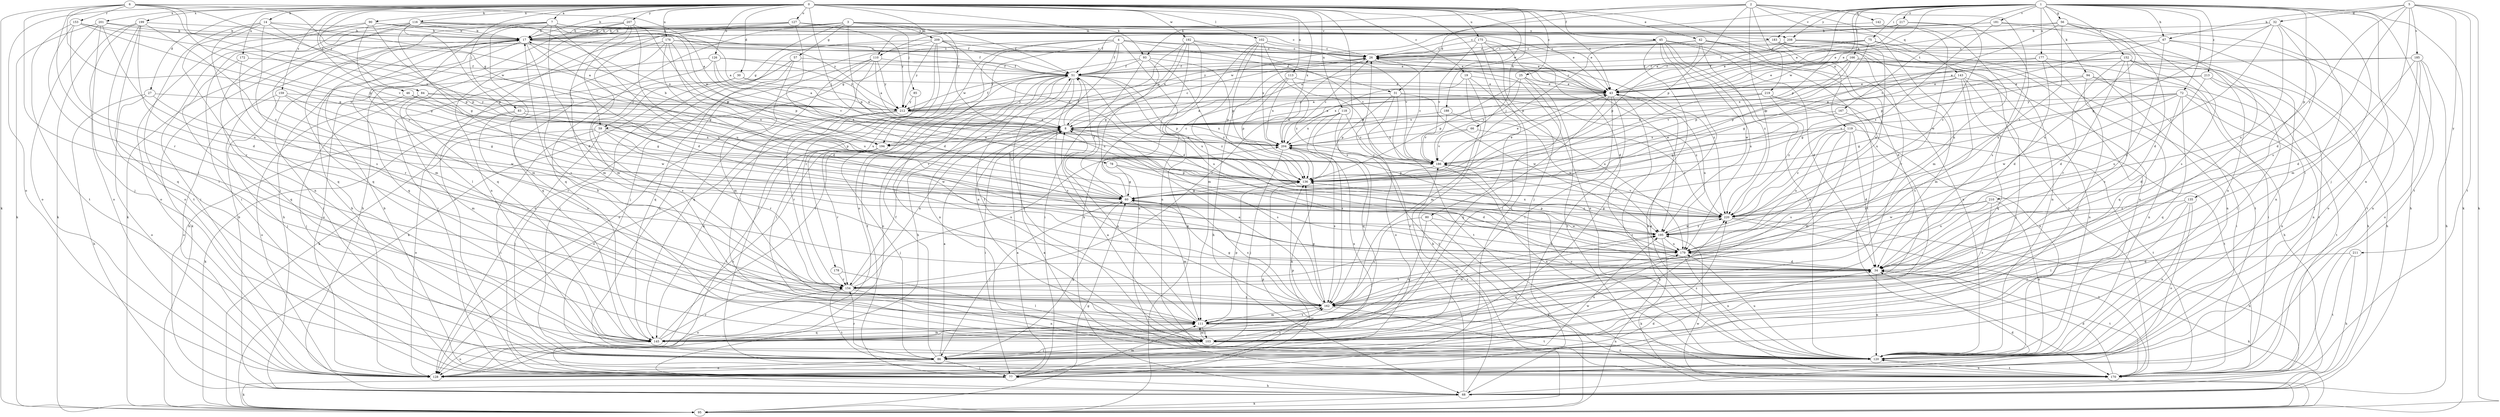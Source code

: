 strict digraph  {
0;
1;
2;
3;
4;
5;
6;
7;
8;
14;
17;
19;
25;
26;
27;
30;
31;
32;
34;
42;
43;
45;
46;
51;
56;
57;
59;
60;
66;
67;
68;
72;
75;
77;
78;
80;
83;
84;
85;
86;
90;
93;
94;
95;
102;
103;
110;
111;
113;
116;
118;
119;
120;
126;
127;
128;
135;
136;
142;
143;
145;
152;
153;
154;
159;
162;
166;
167;
170;
172;
175;
176;
177;
178;
179;
181;
183;
185;
186;
188;
192;
194;
195;
199;
201;
204;
207;
208;
209;
210;
211;
212;
213;
217;
219;
220;
0 -> 7  [label=a];
0 -> 14  [label=b];
0 -> 17  [label=b];
0 -> 19  [label=c];
0 -> 25  [label=c];
0 -> 27  [label=d];
0 -> 30  [label=d];
0 -> 42  [label=e];
0 -> 43  [label=e];
0 -> 45  [label=f];
0 -> 46  [label=f];
0 -> 66  [label=h];
0 -> 78  [label=j];
0 -> 80  [label=j];
0 -> 83  [label=j];
0 -> 84  [label=j];
0 -> 90  [label=k];
0 -> 93  [label=k];
0 -> 102  [label=l];
0 -> 110  [label=m];
0 -> 113  [label=n];
0 -> 116  [label=n];
0 -> 118  [label=n];
0 -> 119  [label=n];
0 -> 126  [label=o];
0 -> 127  [label=o];
0 -> 128  [label=o];
0 -> 159  [label=s];
0 -> 162  [label=s];
0 -> 172  [label=u];
0 -> 175  [label=u];
0 -> 176  [label=u];
0 -> 188  [label=w];
0 -> 192  [label=w];
0 -> 199  [label=x];
0 -> 201  [label=x];
0 -> 204  [label=x];
0 -> 207  [label=y];
1 -> 43  [label=e];
1 -> 56  [label=g];
1 -> 67  [label=h];
1 -> 72  [label=i];
1 -> 75  [label=i];
1 -> 93  [label=k];
1 -> 94  [label=k];
1 -> 95  [label=k];
1 -> 103  [label=l];
1 -> 120  [label=n];
1 -> 135  [label=p];
1 -> 136  [label=p];
1 -> 152  [label=r];
1 -> 166  [label=t];
1 -> 167  [label=t];
1 -> 170  [label=t];
1 -> 177  [label=u];
1 -> 181  [label=v];
1 -> 183  [label=v];
1 -> 194  [label=w];
1 -> 208  [label=y];
1 -> 213  [label=z];
1 -> 217  [label=z];
2 -> 31  [label=d];
2 -> 110  [label=m];
2 -> 111  [label=m];
2 -> 136  [label=p];
2 -> 142  [label=q];
2 -> 143  [label=q];
2 -> 162  [label=s];
2 -> 194  [label=w];
2 -> 219  [label=z];
2 -> 220  [label=z];
3 -> 17  [label=b];
3 -> 57  [label=g];
3 -> 59  [label=g];
3 -> 77  [label=i];
3 -> 85  [label=j];
3 -> 136  [label=p];
3 -> 145  [label=q];
3 -> 178  [label=u];
3 -> 183  [label=v];
3 -> 208  [label=y];
3 -> 209  [label=y];
4 -> 26  [label=c];
4 -> 31  [label=d];
4 -> 43  [label=e];
4 -> 51  [label=f];
4 -> 59  [label=g];
4 -> 103  [label=l];
4 -> 120  [label=n];
4 -> 128  [label=o];
4 -> 179  [label=u];
4 -> 194  [label=w];
5 -> 32  [label=d];
5 -> 67  [label=h];
5 -> 86  [label=j];
5 -> 95  [label=k];
5 -> 162  [label=s];
5 -> 170  [label=t];
5 -> 185  [label=v];
5 -> 210  [label=y];
5 -> 211  [label=y];
6 -> 8  [label=a];
6 -> 59  [label=g];
6 -> 60  [label=g];
6 -> 95  [label=k];
6 -> 103  [label=l];
6 -> 136  [label=p];
6 -> 153  [label=r];
6 -> 154  [label=r];
6 -> 186  [label=v];
6 -> 194  [label=w];
7 -> 17  [label=b];
7 -> 26  [label=c];
7 -> 34  [label=d];
7 -> 43  [label=e];
7 -> 95  [label=k];
7 -> 103  [label=l];
7 -> 111  [label=m];
7 -> 145  [label=q];
7 -> 179  [label=u];
7 -> 194  [label=w];
8 -> 26  [label=c];
8 -> 51  [label=f];
8 -> 77  [label=i];
8 -> 162  [label=s];
8 -> 194  [label=w];
8 -> 204  [label=x];
14 -> 8  [label=a];
14 -> 17  [label=b];
14 -> 120  [label=n];
14 -> 128  [label=o];
14 -> 136  [label=p];
14 -> 145  [label=q];
14 -> 162  [label=s];
17 -> 26  [label=c];
17 -> 43  [label=e];
17 -> 60  [label=g];
17 -> 68  [label=h];
17 -> 77  [label=i];
17 -> 95  [label=k];
17 -> 145  [label=q];
17 -> 162  [label=s];
19 -> 43  [label=e];
19 -> 95  [label=k];
19 -> 111  [label=m];
19 -> 179  [label=u];
19 -> 204  [label=x];
25 -> 43  [label=e];
25 -> 103  [label=l];
25 -> 136  [label=p];
25 -> 170  [label=t];
25 -> 186  [label=v];
26 -> 51  [label=f];
26 -> 120  [label=n];
26 -> 154  [label=r];
26 -> 220  [label=z];
27 -> 68  [label=h];
27 -> 128  [label=o];
27 -> 195  [label=w];
27 -> 212  [label=y];
30 -> 8  [label=a];
30 -> 43  [label=e];
30 -> 95  [label=k];
30 -> 162  [label=s];
31 -> 128  [label=o];
31 -> 136  [label=p];
31 -> 170  [label=t];
31 -> 195  [label=w];
31 -> 212  [label=y];
31 -> 220  [label=z];
32 -> 17  [label=b];
32 -> 34  [label=d];
32 -> 43  [label=e];
32 -> 60  [label=g];
32 -> 111  [label=m];
32 -> 179  [label=u];
32 -> 220  [label=z];
34 -> 95  [label=k];
34 -> 120  [label=n];
34 -> 154  [label=r];
34 -> 170  [label=t];
42 -> 26  [label=c];
42 -> 34  [label=d];
42 -> 120  [label=n];
42 -> 136  [label=p];
42 -> 170  [label=t];
42 -> 212  [label=y];
42 -> 220  [label=z];
43 -> 8  [label=a];
43 -> 26  [label=c];
43 -> 68  [label=h];
43 -> 103  [label=l];
43 -> 145  [label=q];
43 -> 170  [label=t];
43 -> 179  [label=u];
43 -> 212  [label=y];
45 -> 26  [label=c];
45 -> 34  [label=d];
45 -> 95  [label=k];
45 -> 103  [label=l];
45 -> 120  [label=n];
45 -> 136  [label=p];
45 -> 170  [label=t];
45 -> 179  [label=u];
45 -> 195  [label=w];
46 -> 60  [label=g];
46 -> 128  [label=o];
46 -> 212  [label=y];
51 -> 43  [label=e];
51 -> 68  [label=h];
51 -> 103  [label=l];
51 -> 120  [label=n];
51 -> 128  [label=o];
51 -> 136  [label=p];
51 -> 162  [label=s];
51 -> 179  [label=u];
51 -> 220  [label=z];
56 -> 17  [label=b];
56 -> 34  [label=d];
56 -> 43  [label=e];
56 -> 162  [label=s];
56 -> 179  [label=u];
56 -> 186  [label=v];
56 -> 220  [label=z];
57 -> 51  [label=f];
57 -> 86  [label=j];
57 -> 95  [label=k];
57 -> 111  [label=m];
57 -> 145  [label=q];
59 -> 77  [label=i];
59 -> 86  [label=j];
59 -> 128  [label=o];
59 -> 154  [label=r];
59 -> 195  [label=w];
59 -> 204  [label=x];
60 -> 26  [label=c];
60 -> 51  [label=f];
60 -> 86  [label=j];
60 -> 111  [label=m];
60 -> 162  [label=s];
60 -> 220  [label=z];
66 -> 186  [label=v];
66 -> 204  [label=x];
66 -> 220  [label=z];
67 -> 26  [label=c];
67 -> 34  [label=d];
67 -> 128  [label=o];
67 -> 136  [label=p];
67 -> 170  [label=t];
68 -> 17  [label=b];
68 -> 26  [label=c];
68 -> 34  [label=d];
68 -> 95  [label=k];
68 -> 186  [label=v];
72 -> 34  [label=d];
72 -> 60  [label=g];
72 -> 120  [label=n];
72 -> 145  [label=q];
72 -> 170  [label=t];
72 -> 186  [label=v];
72 -> 195  [label=w];
72 -> 212  [label=y];
75 -> 26  [label=c];
75 -> 43  [label=e];
75 -> 51  [label=f];
75 -> 103  [label=l];
75 -> 120  [label=n];
75 -> 136  [label=p];
77 -> 8  [label=a];
77 -> 17  [label=b];
77 -> 51  [label=f];
77 -> 68  [label=h];
77 -> 95  [label=k];
77 -> 111  [label=m];
77 -> 136  [label=p];
77 -> 204  [label=x];
78 -> 34  [label=d];
78 -> 60  [label=g];
78 -> 136  [label=p];
80 -> 95  [label=k];
80 -> 145  [label=q];
80 -> 162  [label=s];
80 -> 195  [label=w];
83 -> 8  [label=a];
83 -> 95  [label=k];
83 -> 136  [label=p];
83 -> 162  [label=s];
84 -> 86  [label=j];
84 -> 111  [label=m];
84 -> 195  [label=w];
84 -> 204  [label=x];
84 -> 212  [label=y];
85 -> 103  [label=l];
85 -> 212  [label=y];
86 -> 8  [label=a];
86 -> 51  [label=f];
86 -> 60  [label=g];
86 -> 77  [label=i];
86 -> 128  [label=o];
86 -> 154  [label=r];
86 -> 162  [label=s];
86 -> 220  [label=z];
90 -> 17  [label=b];
90 -> 51  [label=f];
90 -> 77  [label=i];
90 -> 128  [label=o];
90 -> 136  [label=p];
90 -> 212  [label=y];
90 -> 220  [label=z];
93 -> 51  [label=f];
93 -> 77  [label=i];
93 -> 120  [label=n];
93 -> 136  [label=p];
93 -> 212  [label=y];
93 -> 220  [label=z];
94 -> 43  [label=e];
94 -> 60  [label=g];
94 -> 68  [label=h];
94 -> 77  [label=i];
94 -> 120  [label=n];
95 -> 60  [label=g];
95 -> 195  [label=w];
102 -> 26  [label=c];
102 -> 95  [label=k];
102 -> 111  [label=m];
102 -> 136  [label=p];
102 -> 186  [label=v];
102 -> 204  [label=x];
102 -> 220  [label=z];
103 -> 8  [label=a];
103 -> 17  [label=b];
103 -> 86  [label=j];
103 -> 111  [label=m];
103 -> 120  [label=n];
103 -> 179  [label=u];
103 -> 204  [label=x];
103 -> 220  [label=z];
110 -> 8  [label=a];
110 -> 51  [label=f];
110 -> 86  [label=j];
110 -> 103  [label=l];
110 -> 128  [label=o];
110 -> 145  [label=q];
110 -> 212  [label=y];
111 -> 8  [label=a];
111 -> 51  [label=f];
111 -> 103  [label=l];
111 -> 120  [label=n];
111 -> 136  [label=p];
111 -> 145  [label=q];
111 -> 162  [label=s];
111 -> 195  [label=w];
113 -> 43  [label=e];
113 -> 68  [label=h];
113 -> 136  [label=p];
113 -> 186  [label=v];
113 -> 204  [label=x];
116 -> 8  [label=a];
116 -> 17  [label=b];
116 -> 43  [label=e];
116 -> 60  [label=g];
116 -> 77  [label=i];
116 -> 86  [label=j];
116 -> 111  [label=m];
116 -> 136  [label=p];
116 -> 204  [label=x];
118 -> 8  [label=a];
118 -> 145  [label=q];
118 -> 162  [label=s];
118 -> 170  [label=t];
118 -> 186  [label=v];
118 -> 204  [label=x];
119 -> 34  [label=d];
119 -> 111  [label=m];
119 -> 162  [label=s];
119 -> 170  [label=t];
119 -> 179  [label=u];
119 -> 204  [label=x];
119 -> 220  [label=z];
120 -> 43  [label=e];
120 -> 136  [label=p];
120 -> 170  [label=t];
120 -> 179  [label=u];
120 -> 186  [label=v];
126 -> 8  [label=a];
126 -> 51  [label=f];
126 -> 68  [label=h];
126 -> 128  [label=o];
126 -> 186  [label=v];
126 -> 212  [label=y];
127 -> 17  [label=b];
127 -> 34  [label=d];
127 -> 51  [label=f];
127 -> 111  [label=m];
127 -> 120  [label=n];
127 -> 212  [label=y];
128 -> 17  [label=b];
128 -> 34  [label=d];
128 -> 195  [label=w];
135 -> 86  [label=j];
135 -> 103  [label=l];
135 -> 120  [label=n];
135 -> 128  [label=o];
135 -> 220  [label=z];
136 -> 43  [label=e];
136 -> 60  [label=g];
142 -> 17  [label=b];
142 -> 179  [label=u];
142 -> 195  [label=w];
143 -> 8  [label=a];
143 -> 43  [label=e];
143 -> 86  [label=j];
143 -> 120  [label=n];
143 -> 145  [label=q];
143 -> 162  [label=s];
143 -> 186  [label=v];
145 -> 51  [label=f];
145 -> 111  [label=m];
145 -> 128  [label=o];
145 -> 154  [label=r];
152 -> 34  [label=d];
152 -> 51  [label=f];
152 -> 68  [label=h];
152 -> 77  [label=i];
152 -> 136  [label=p];
152 -> 154  [label=r];
152 -> 162  [label=s];
152 -> 170  [label=t];
153 -> 17  [label=b];
153 -> 60  [label=g];
153 -> 103  [label=l];
153 -> 154  [label=r];
153 -> 170  [label=t];
153 -> 186  [label=v];
154 -> 8  [label=a];
154 -> 120  [label=n];
154 -> 128  [label=o];
154 -> 162  [label=s];
154 -> 170  [label=t];
154 -> 204  [label=x];
159 -> 60  [label=g];
159 -> 86  [label=j];
159 -> 128  [label=o];
159 -> 154  [label=r];
159 -> 212  [label=y];
162 -> 8  [label=a];
162 -> 60  [label=g];
162 -> 111  [label=m];
162 -> 136  [label=p];
162 -> 170  [label=t];
162 -> 195  [label=w];
166 -> 43  [label=e];
166 -> 51  [label=f];
166 -> 120  [label=n];
166 -> 136  [label=p];
166 -> 145  [label=q];
166 -> 204  [label=x];
167 -> 8  [label=a];
167 -> 60  [label=g];
167 -> 170  [label=t];
170 -> 8  [label=a];
170 -> 34  [label=d];
170 -> 120  [label=n];
172 -> 51  [label=f];
172 -> 145  [label=q];
172 -> 154  [label=r];
175 -> 26  [label=c];
175 -> 34  [label=d];
175 -> 77  [label=i];
175 -> 86  [label=j];
175 -> 186  [label=v];
175 -> 195  [label=w];
176 -> 26  [label=c];
176 -> 34  [label=d];
176 -> 51  [label=f];
176 -> 77  [label=i];
176 -> 136  [label=p];
176 -> 145  [label=q];
176 -> 179  [label=u];
177 -> 34  [label=d];
177 -> 51  [label=f];
177 -> 60  [label=g];
177 -> 68  [label=h];
177 -> 86  [label=j];
178 -> 103  [label=l];
178 -> 154  [label=r];
179 -> 34  [label=d];
179 -> 120  [label=n];
179 -> 145  [label=q];
179 -> 204  [label=x];
181 -> 17  [label=b];
181 -> 51  [label=f];
181 -> 68  [label=h];
181 -> 120  [label=n];
181 -> 220  [label=z];
183 -> 26  [label=c];
183 -> 111  [label=m];
183 -> 120  [label=n];
183 -> 154  [label=r];
183 -> 179  [label=u];
185 -> 34  [label=d];
185 -> 43  [label=e];
185 -> 51  [label=f];
185 -> 68  [label=h];
185 -> 86  [label=j];
185 -> 120  [label=n];
185 -> 128  [label=o];
186 -> 26  [label=c];
186 -> 43  [label=e];
186 -> 120  [label=n];
186 -> 136  [label=p];
188 -> 8  [label=a];
188 -> 186  [label=v];
188 -> 195  [label=w];
192 -> 8  [label=a];
192 -> 26  [label=c];
192 -> 60  [label=g];
192 -> 68  [label=h];
192 -> 120  [label=n];
192 -> 154  [label=r];
192 -> 186  [label=v];
194 -> 17  [label=b];
194 -> 77  [label=i];
194 -> 86  [label=j];
194 -> 128  [label=o];
194 -> 154  [label=r];
195 -> 95  [label=k];
195 -> 136  [label=p];
195 -> 179  [label=u];
195 -> 220  [label=z];
199 -> 17  [label=b];
199 -> 34  [label=d];
199 -> 95  [label=k];
199 -> 128  [label=o];
199 -> 145  [label=q];
199 -> 170  [label=t];
199 -> 220  [label=z];
201 -> 17  [label=b];
201 -> 26  [label=c];
201 -> 86  [label=j];
201 -> 95  [label=k];
201 -> 128  [label=o];
201 -> 179  [label=u];
204 -> 26  [label=c];
204 -> 86  [label=j];
204 -> 162  [label=s];
204 -> 186  [label=v];
207 -> 17  [label=b];
207 -> 34  [label=d];
207 -> 68  [label=h];
207 -> 111  [label=m];
207 -> 136  [label=p];
207 -> 145  [label=q];
207 -> 179  [label=u];
208 -> 8  [label=a];
208 -> 26  [label=c];
208 -> 43  [label=e];
208 -> 120  [label=n];
208 -> 170  [label=t];
208 -> 195  [label=w];
209 -> 26  [label=c];
209 -> 34  [label=d];
209 -> 43  [label=e];
209 -> 86  [label=j];
209 -> 128  [label=o];
209 -> 154  [label=r];
209 -> 170  [label=t];
209 -> 179  [label=u];
209 -> 212  [label=y];
210 -> 120  [label=n];
210 -> 162  [label=s];
210 -> 179  [label=u];
210 -> 195  [label=w];
210 -> 220  [label=z];
211 -> 34  [label=d];
211 -> 68  [label=h];
211 -> 170  [label=t];
212 -> 8  [label=a];
212 -> 51  [label=f];
212 -> 128  [label=o];
212 -> 145  [label=q];
212 -> 154  [label=r];
212 -> 204  [label=x];
213 -> 8  [label=a];
213 -> 43  [label=e];
213 -> 103  [label=l];
213 -> 120  [label=n];
213 -> 179  [label=u];
217 -> 17  [label=b];
217 -> 26  [label=c];
217 -> 43  [label=e];
217 -> 179  [label=u];
217 -> 220  [label=z];
219 -> 8  [label=a];
219 -> 103  [label=l];
219 -> 120  [label=n];
219 -> 204  [label=x];
219 -> 212  [label=y];
219 -> 220  [label=z];
220 -> 60  [label=g];
220 -> 68  [label=h];
220 -> 170  [label=t];
220 -> 186  [label=v];
220 -> 195  [label=w];
}
